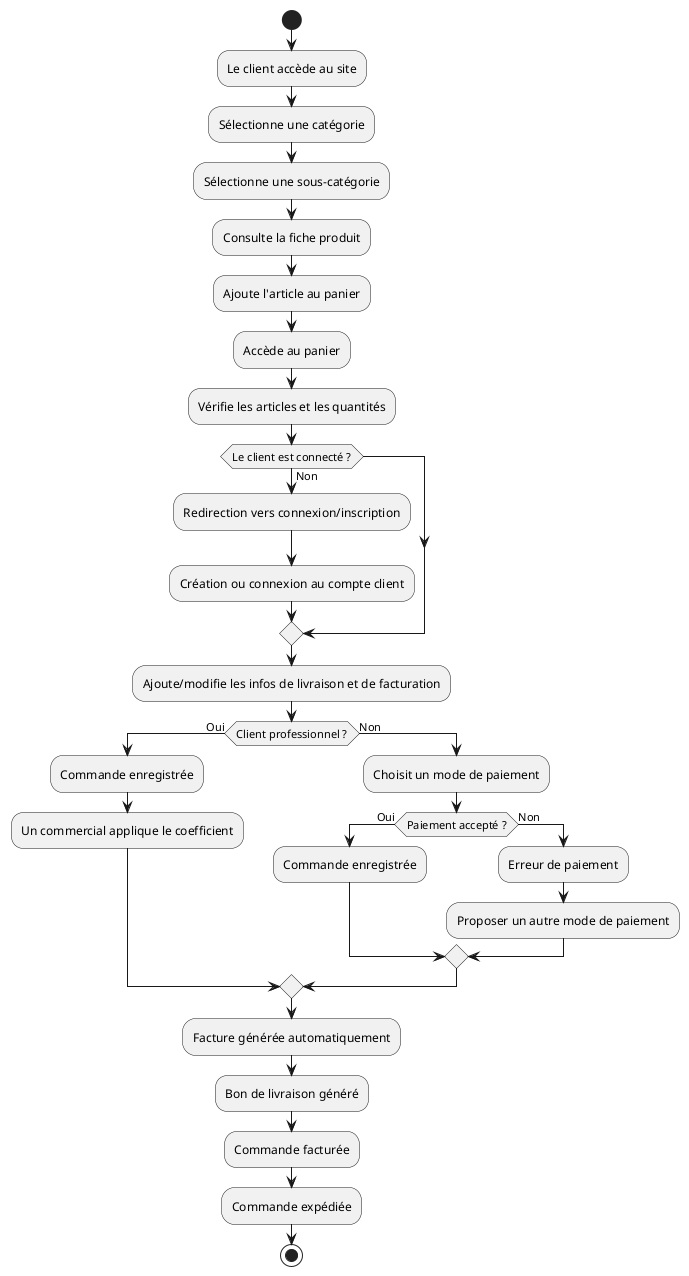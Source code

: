 @startuml Diagramme_Activite_Commande_Green_Village

start

:Le client accède au site;
:Sélectionne une catégorie;
:Sélectionne une sous-catégorie;
:Consulte la fiche produit;
:Ajoute l'article au panier;
:Accède au panier;
:Vérifie les articles et les quantités;

if (Le client est connecté ?) then (Non)
    :Redirection vers connexion/inscription;
    :Création ou connexion au compte client;
endif

:Ajoute/modifie les infos de livraison et de facturation;

if (Client professionnel ?) then (Oui)
    :Commande enregistrée;
    :Un commercial applique le coefficient;
else (Non)
    :Choisit un mode de paiement;
    if (Paiement accepté ?) then (Oui)
        :Commande enregistrée;
    else (Non)
        :Erreur de paiement;
        :Proposer un autre mode de paiement;
    endif
endif

:Facture générée automatiquement;
:Bon de livraison généré;
:Commande facturée;
:Commande expédiée;

stop
@enduml
